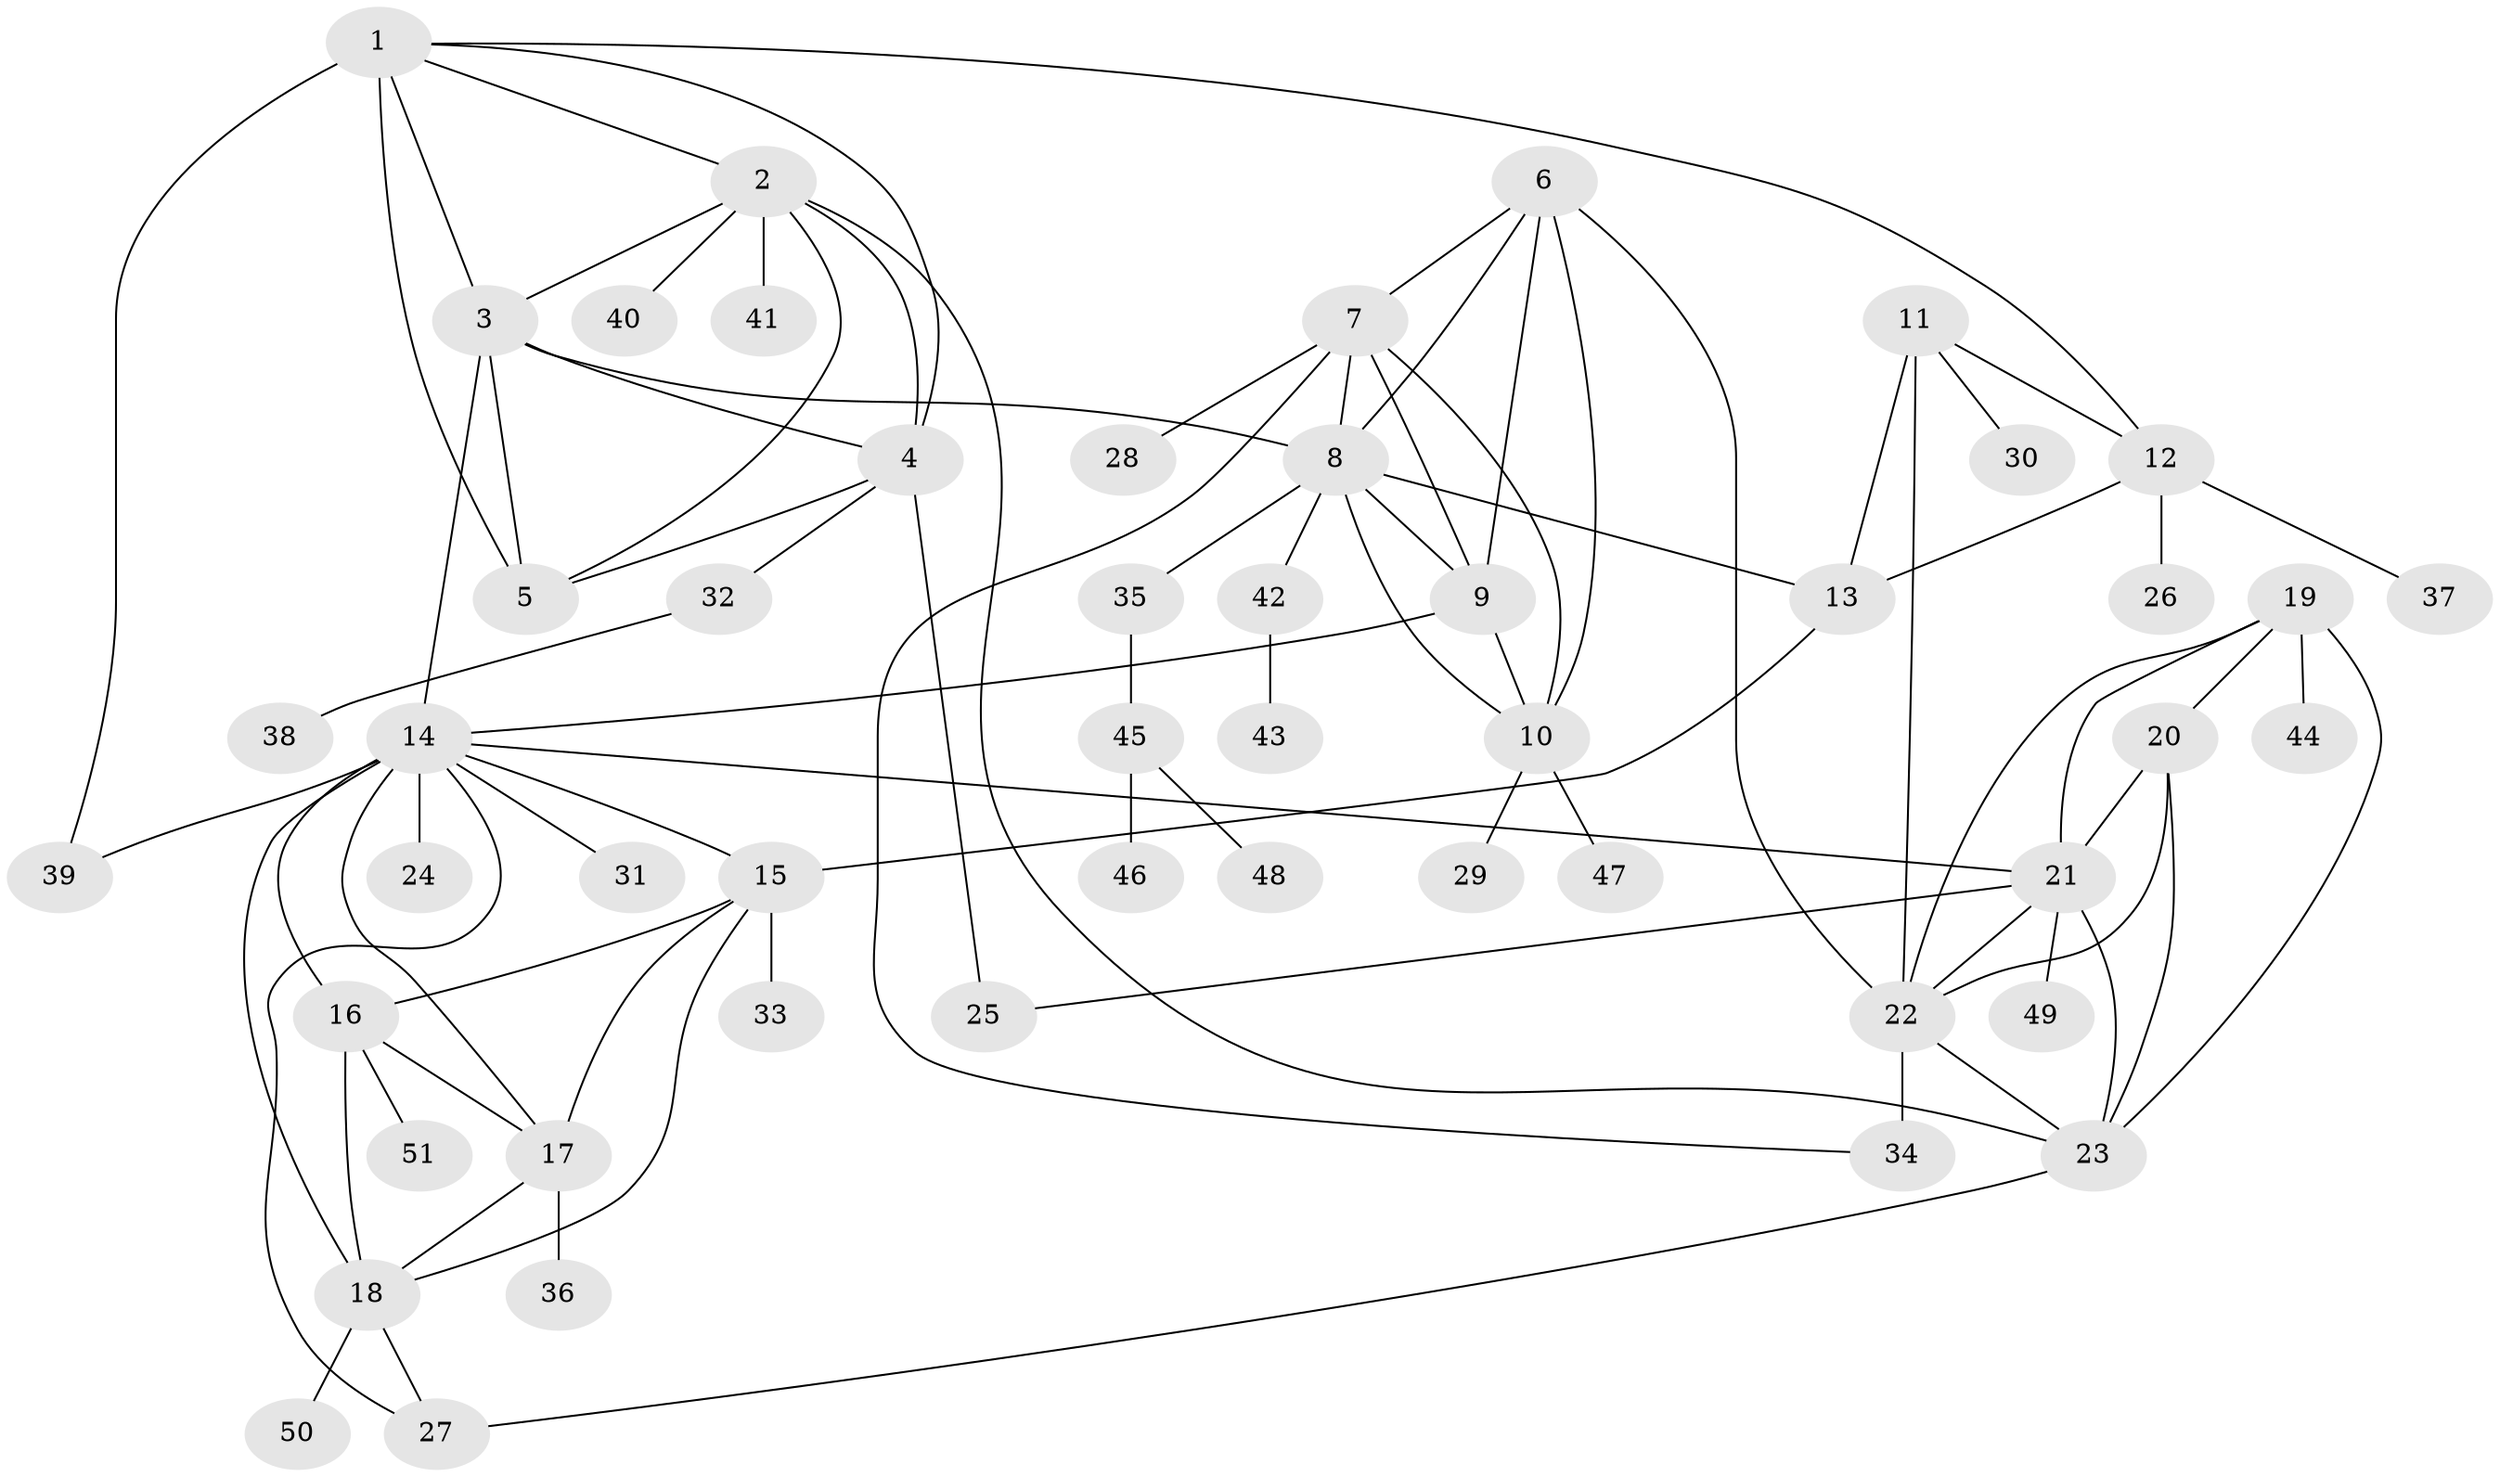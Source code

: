 // original degree distribution, {12: 0.0196078431372549, 8: 0.049019607843137254, 7: 0.0784313725490196, 4: 0.0392156862745098, 6: 0.0392156862745098, 15: 0.00980392156862745, 5: 0.00980392156862745, 10: 0.00980392156862745, 1: 0.5784313725490197, 2: 0.1568627450980392, 3: 0.00980392156862745}
// Generated by graph-tools (version 1.1) at 2025/37/03/09/25 02:37:20]
// undirected, 51 vertices, 86 edges
graph export_dot {
graph [start="1"]
  node [color=gray90,style=filled];
  1;
  2;
  3;
  4;
  5;
  6;
  7;
  8;
  9;
  10;
  11;
  12;
  13;
  14;
  15;
  16;
  17;
  18;
  19;
  20;
  21;
  22;
  23;
  24;
  25;
  26;
  27;
  28;
  29;
  30;
  31;
  32;
  33;
  34;
  35;
  36;
  37;
  38;
  39;
  40;
  41;
  42;
  43;
  44;
  45;
  46;
  47;
  48;
  49;
  50;
  51;
  1 -- 2 [weight=1.0];
  1 -- 3 [weight=1.0];
  1 -- 4 [weight=1.0];
  1 -- 5 [weight=6.0];
  1 -- 12 [weight=1.0];
  1 -- 39 [weight=1.0];
  2 -- 3 [weight=1.0];
  2 -- 4 [weight=1.0];
  2 -- 5 [weight=1.0];
  2 -- 23 [weight=1.0];
  2 -- 40 [weight=1.0];
  2 -- 41 [weight=1.0];
  3 -- 4 [weight=1.0];
  3 -- 5 [weight=1.0];
  3 -- 8 [weight=1.0];
  3 -- 14 [weight=1.0];
  4 -- 5 [weight=1.0];
  4 -- 25 [weight=1.0];
  4 -- 32 [weight=1.0];
  6 -- 7 [weight=1.0];
  6 -- 8 [weight=2.0];
  6 -- 9 [weight=1.0];
  6 -- 10 [weight=1.0];
  6 -- 22 [weight=1.0];
  7 -- 8 [weight=1.0];
  7 -- 9 [weight=1.0];
  7 -- 10 [weight=1.0];
  7 -- 28 [weight=1.0];
  7 -- 34 [weight=1.0];
  8 -- 9 [weight=1.0];
  8 -- 10 [weight=1.0];
  8 -- 13 [weight=1.0];
  8 -- 35 [weight=1.0];
  8 -- 42 [weight=1.0];
  9 -- 10 [weight=1.0];
  9 -- 14 [weight=1.0];
  10 -- 29 [weight=1.0];
  10 -- 47 [weight=1.0];
  11 -- 12 [weight=1.0];
  11 -- 13 [weight=3.0];
  11 -- 22 [weight=1.0];
  11 -- 30 [weight=2.0];
  12 -- 13 [weight=3.0];
  12 -- 26 [weight=5.0];
  12 -- 37 [weight=1.0];
  13 -- 15 [weight=1.0];
  14 -- 15 [weight=1.0];
  14 -- 16 [weight=1.0];
  14 -- 17 [weight=1.0];
  14 -- 18 [weight=1.0];
  14 -- 21 [weight=1.0];
  14 -- 24 [weight=1.0];
  14 -- 27 [weight=1.0];
  14 -- 31 [weight=1.0];
  14 -- 39 [weight=4.0];
  15 -- 16 [weight=1.0];
  15 -- 17 [weight=1.0];
  15 -- 18 [weight=1.0];
  15 -- 33 [weight=2.0];
  16 -- 17 [weight=1.0];
  16 -- 18 [weight=1.0];
  16 -- 51 [weight=1.0];
  17 -- 18 [weight=1.0];
  17 -- 36 [weight=1.0];
  18 -- 27 [weight=1.0];
  18 -- 50 [weight=1.0];
  19 -- 20 [weight=1.0];
  19 -- 21 [weight=1.0];
  19 -- 22 [weight=1.0];
  19 -- 23 [weight=1.0];
  19 -- 44 [weight=2.0];
  20 -- 21 [weight=1.0];
  20 -- 22 [weight=1.0];
  20 -- 23 [weight=1.0];
  21 -- 22 [weight=1.0];
  21 -- 23 [weight=1.0];
  21 -- 25 [weight=1.0];
  21 -- 49 [weight=1.0];
  22 -- 23 [weight=1.0];
  22 -- 34 [weight=3.0];
  23 -- 27 [weight=1.0];
  32 -- 38 [weight=1.0];
  35 -- 45 [weight=1.0];
  42 -- 43 [weight=1.0];
  45 -- 46 [weight=1.0];
  45 -- 48 [weight=1.0];
}
